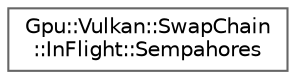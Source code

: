 digraph "Graphical Class Hierarchy"
{
 // LATEX_PDF_SIZE
  bgcolor="transparent";
  edge [fontname=Helvetica,fontsize=10,labelfontname=Helvetica,labelfontsize=10];
  node [fontname=Helvetica,fontsize=10,shape=box,height=0.2,width=0.4];
  rankdir="LR";
  Node0 [id="Node000000",label="Gpu::Vulkan::SwapChain\l::InFlight::Sempahores",height=0.2,width=0.4,color="grey40", fillcolor="white", style="filled",URL="$classGpu_1_1Vulkan_1_1SwapChain_1_1InFlight_1_1Sempahores.html",tooltip=" "];
}
